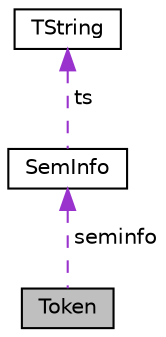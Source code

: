 digraph "Token"
{
  edge [fontname="Helvetica",fontsize="10",labelfontname="Helvetica",labelfontsize="10"];
  node [fontname="Helvetica",fontsize="10",shape=record];
  Node1 [label="Token",height=0.2,width=0.4,color="black", fillcolor="grey75", style="filled", fontcolor="black"];
  Node2 -> Node1 [dir="back",color="darkorchid3",fontsize="10",style="dashed",label=" seminfo" ,fontname="Helvetica"];
  Node2 [label="SemInfo",height=0.2,width=0.4,color="black", fillcolor="white", style="filled",URL="$union_sem_info.html"];
  Node3 -> Node2 [dir="back",color="darkorchid3",fontsize="10",style="dashed",label=" ts" ,fontname="Helvetica"];
  Node3 [label="TString",height=0.2,width=0.4,color="black", fillcolor="white", style="filled",URL="$union_t_string.html"];
}
